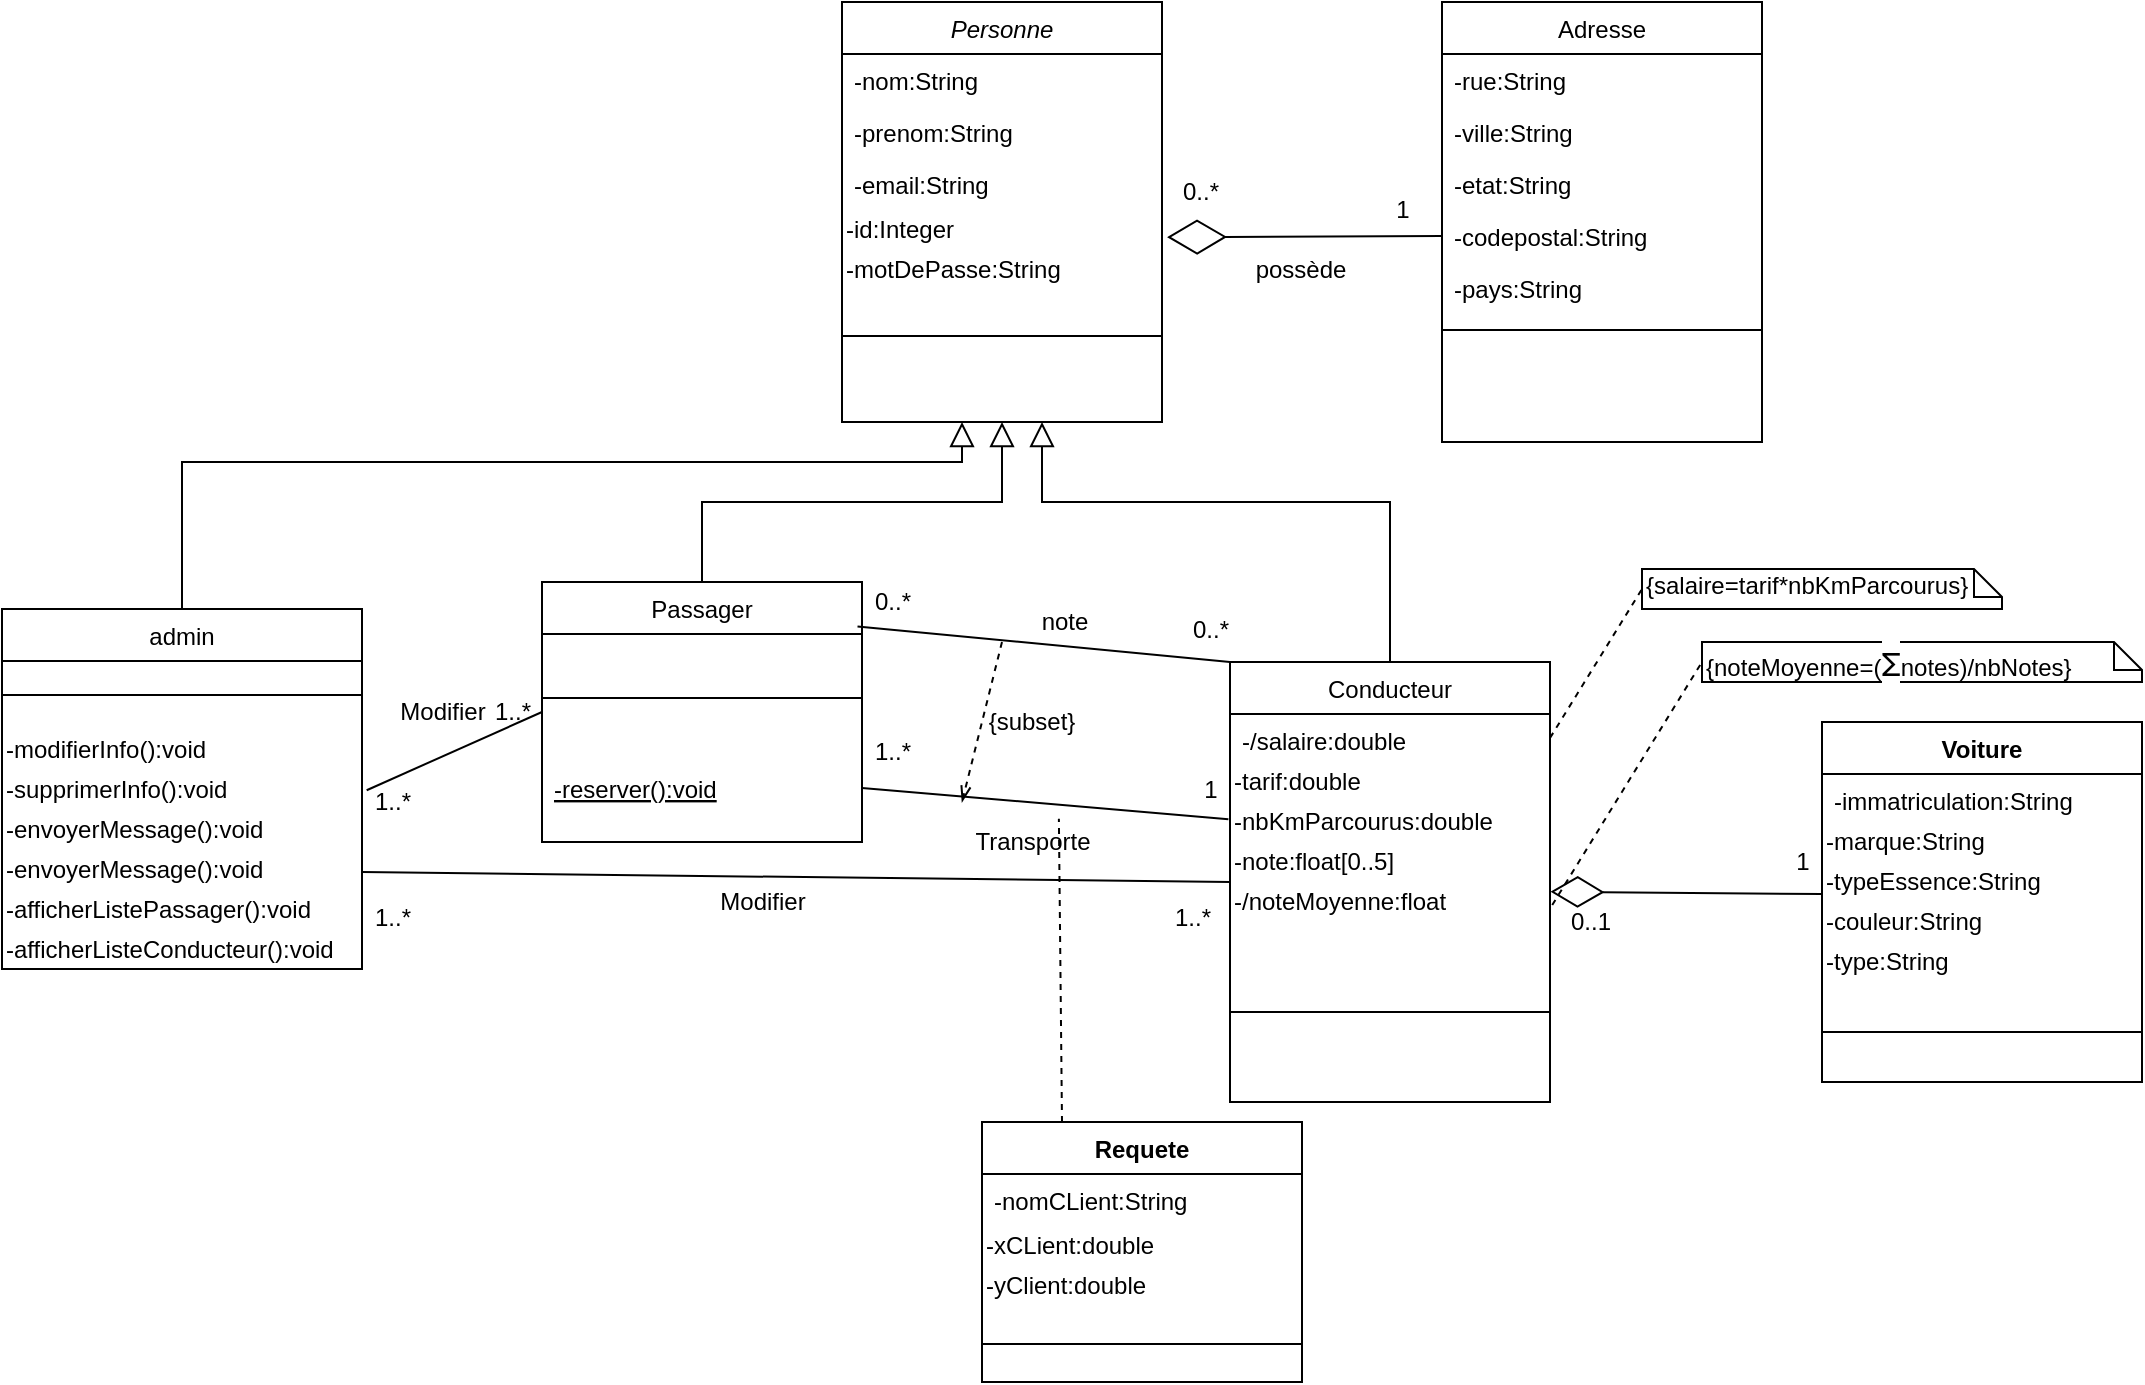 <mxfile version="13.0.8" type="device"><diagram id="C5RBs43oDa-KdzZeNtuy" name="Page-1"><mxGraphModel dx="2500" dy="901" grid="1" gridSize="10" guides="1" tooltips="1" connect="1" arrows="1" fold="1" page="1" pageScale="1" pageWidth="827" pageHeight="1169" math="0" shadow="0"><root><mxCell id="WIyWlLk6GJQsqaUBKTNV-0"/><mxCell id="WIyWlLk6GJQsqaUBKTNV-1" parent="WIyWlLk6GJQsqaUBKTNV-0"/><mxCell id="zkfFHV4jXpPFQw0GAbJ--12" value="" style="endArrow=block;endSize=10;endFill=0;shadow=0;strokeWidth=1;rounded=0;edgeStyle=elbowEdgeStyle;elbow=vertical;" parent="WIyWlLk6GJQsqaUBKTNV-1" source="zkfFHV4jXpPFQw0GAbJ--6" target="zkfFHV4jXpPFQw0GAbJ--0" edge="1"><mxGeometry width="160" relative="1" as="geometry"><mxPoint x="200" y="203" as="sourcePoint"/><mxPoint x="200" y="203" as="targetPoint"/></mxGeometry></mxCell><mxCell id="zkfFHV4jXpPFQw0GAbJ--16" value="" style="endArrow=block;endSize=10;endFill=0;shadow=0;strokeWidth=1;rounded=0;edgeStyle=elbowEdgeStyle;elbow=vertical;" parent="WIyWlLk6GJQsqaUBKTNV-1" source="zkfFHV4jXpPFQw0GAbJ--13" edge="1"><mxGeometry width="160" relative="1" as="geometry"><mxPoint x="210" y="373" as="sourcePoint"/><mxPoint x="320" y="310" as="targetPoint"/><Array as="points"><mxPoint x="400" y="350"/><mxPoint x="310" y="320"/></Array></mxGeometry></mxCell><mxCell id="I5X1KLFf76Z2JrVP5md8-10" value="" style="endArrow=block;endSize=10;endFill=0;shadow=0;strokeWidth=1;rounded=0;edgeStyle=elbowEdgeStyle;elbow=vertical;exitX=0.5;exitY=0;exitDx=0;exitDy=0;" parent="WIyWlLk6GJQsqaUBKTNV-1" source="I5X1KLFf76Z2JrVP5md8-2" edge="1"><mxGeometry width="160" relative="1" as="geometry"><mxPoint x="10" y="360" as="sourcePoint"/><mxPoint x="280" y="310" as="targetPoint"/><Array as="points"><mxPoint x="270" y="330"/><mxPoint x="90" y="320"/></Array></mxGeometry></mxCell><mxCell id="I5X1KLFf76Z2JrVP5md8-44" value="" style="endArrow=none;html=1;exitX=1.013;exitY=0.531;exitDx=0;exitDy=0;entryX=0;entryY=0.5;entryDx=0;entryDy=0;exitPerimeter=0;" parent="WIyWlLk6GJQsqaUBKTNV-1" source="I5X1KLFf76Z2JrVP5md8-40" target="zkfFHV4jXpPFQw0GAbJ--6" edge="1"><mxGeometry width="50" height="50" relative="1" as="geometry"><mxPoint x="100" y="400" as="sourcePoint"/><mxPoint x="150" y="350" as="targetPoint"/></mxGeometry></mxCell><mxCell id="I5X1KLFf76Z2JrVP5md8-45" value="Modifier" style="text;html=1;align=center;verticalAlign=middle;resizable=0;points=[];autosize=1;" parent="WIyWlLk6GJQsqaUBKTNV-1" vertex="1"><mxGeometry x="-10" y="445" width="60" height="20" as="geometry"/></mxCell><mxCell id="I5X1KLFf76Z2JrVP5md8-48" value="Modifier" style="text;html=1;align=center;verticalAlign=middle;resizable=0;points=[];autosize=1;" parent="WIyWlLk6GJQsqaUBKTNV-1" vertex="1"><mxGeometry x="150" y="540" width="60" height="20" as="geometry"/></mxCell><mxCell id="4Nv3l6NFt-EQEs4fvq0S-0" value="" style="endArrow=none;dashed=1;html=1;exitX=0.25;exitY=0;exitDx=0;exitDy=0;entryX=0.692;entryY=-0.082;entryDx=0;entryDy=0;entryPerimeter=0;" parent="WIyWlLk6GJQsqaUBKTNV-1" source="I5X1KLFf76Z2JrVP5md8-51" target="4Nv3l6NFt-EQEs4fvq0S-16" edge="1"><mxGeometry width="50" height="50" relative="1" as="geometry"><mxPoint x="530" y="460" as="sourcePoint"/><mxPoint x="340" y="470" as="targetPoint"/></mxGeometry></mxCell><mxCell id="4Nv3l6NFt-EQEs4fvq0S-1" value="1..*" style="text;html=1;align=center;verticalAlign=middle;resizable=0;points=[];autosize=1;" parent="WIyWlLk6GJQsqaUBKTNV-1" vertex="1"><mxGeometry x="40" y="445" width="30" height="20" as="geometry"/></mxCell><mxCell id="4Nv3l6NFt-EQEs4fvq0S-4" value="" style="endArrow=none;html=1;exitX=-0.005;exitY=0.429;exitDx=0;exitDy=0;exitPerimeter=0;entryX=1;entryY=0.5;entryDx=0;entryDy=0;" parent="WIyWlLk6GJQsqaUBKTNV-1" source="4Nv3l6NFt-EQEs4fvq0S-31" target="zkfFHV4jXpPFQw0GAbJ--10" edge="1"><mxGeometry width="50" height="50" relative="1" as="geometry"><mxPoint x="370" y="475" as="sourcePoint"/><mxPoint x="230" y="440" as="targetPoint"/></mxGeometry></mxCell><mxCell id="4Nv3l6NFt-EQEs4fvq0S-6" value="1..*" style="text;html=1;align=center;verticalAlign=middle;resizable=0;points=[];autosize=1;" parent="WIyWlLk6GJQsqaUBKTNV-1" vertex="1"><mxGeometry x="230" y="465" width="30" height="20" as="geometry"/></mxCell><mxCell id="I5X1KLFf76Z2JrVP5md8-2" value="admin" style="swimlane;fontStyle=0;align=center;verticalAlign=top;childLayout=stackLayout;horizontal=1;startSize=26;horizontalStack=0;resizeParent=1;resizeLast=0;collapsible=1;marginBottom=0;rounded=0;shadow=0;strokeWidth=1;" parent="WIyWlLk6GJQsqaUBKTNV-1" vertex="1"><mxGeometry x="-200" y="403.5" width="180" height="180" as="geometry"><mxRectangle x="130" y="380" width="160" height="26" as="alternateBounds"/></mxGeometry></mxCell><mxCell id="I5X1KLFf76Z2JrVP5md8-4" value="" style="line;html=1;strokeWidth=1;align=left;verticalAlign=middle;spacingTop=-1;spacingLeft=3;spacingRight=3;rotatable=0;labelPosition=right;points=[];portConstraint=eastwest;" parent="I5X1KLFf76Z2JrVP5md8-2" vertex="1"><mxGeometry y="26" width="180" height="34" as="geometry"/></mxCell><mxCell id="I5X1KLFf76Z2JrVP5md8-41" value="-modifierInfo():void" style="text;html=1;align=left;verticalAlign=middle;resizable=0;points=[];autosize=1;" parent="I5X1KLFf76Z2JrVP5md8-2" vertex="1"><mxGeometry y="60" width="180" height="20" as="geometry"/></mxCell><mxCell id="I5X1KLFf76Z2JrVP5md8-40" value="-supprimerInfo():void" style="text;html=1;align=left;verticalAlign=middle;resizable=0;points=[];autosize=1;" parent="I5X1KLFf76Z2JrVP5md8-2" vertex="1"><mxGeometry y="80" width="180" height="20" as="geometry"/></mxCell><mxCell id="I5X1KLFf76Z2JrVP5md8-46" value="-envoyerMessage():void" style="text;html=1;align=left;verticalAlign=middle;resizable=0;points=[];autosize=1;" parent="I5X1KLFf76Z2JrVP5md8-2" vertex="1"><mxGeometry y="100" width="180" height="20" as="geometry"/></mxCell><mxCell id="4Nv3l6NFt-EQEs4fvq0S-13" value="-envoyerMessage():void" style="text;html=1;align=left;verticalAlign=middle;resizable=0;points=[];autosize=1;" parent="I5X1KLFf76Z2JrVP5md8-2" vertex="1"><mxGeometry y="120" width="180" height="20" as="geometry"/></mxCell><mxCell id="I5X1KLFf76Z2JrVP5md8-49" value="-afficherListePassager():void" style="text;html=1;align=left;verticalAlign=middle;resizable=0;points=[];autosize=1;" parent="I5X1KLFf76Z2JrVP5md8-2" vertex="1"><mxGeometry y="140" width="180" height="20" as="geometry"/></mxCell><mxCell id="I5X1KLFf76Z2JrVP5md8-50" value="-afficherListeConducteur():void" style="text;html=1;align=left;verticalAlign=middle;resizable=0;points=[];autosize=1;" parent="I5X1KLFf76Z2JrVP5md8-2" vertex="1"><mxGeometry y="160" width="180" height="20" as="geometry"/></mxCell><mxCell id="zkfFHV4jXpPFQw0GAbJ--6" value="Passager" style="swimlane;fontStyle=0;align=center;verticalAlign=top;childLayout=stackLayout;horizontal=1;startSize=26;horizontalStack=0;resizeParent=1;resizeLast=0;collapsible=1;marginBottom=0;rounded=0;shadow=0;strokeWidth=1;" parent="WIyWlLk6GJQsqaUBKTNV-1" vertex="1"><mxGeometry x="70" y="390" width="160" height="130" as="geometry"><mxRectangle x="130" y="380" width="160" height="26" as="alternateBounds"/></mxGeometry></mxCell><mxCell id="zkfFHV4jXpPFQw0GAbJ--9" value="" style="line;html=1;strokeWidth=1;align=left;verticalAlign=middle;spacingTop=-1;spacingLeft=3;spacingRight=3;rotatable=0;labelPosition=right;points=[];portConstraint=eastwest;" parent="zkfFHV4jXpPFQw0GAbJ--6" vertex="1"><mxGeometry y="26" width="160" height="64" as="geometry"/></mxCell><mxCell id="zkfFHV4jXpPFQw0GAbJ--10" value="-reserver():void" style="text;align=left;verticalAlign=top;spacingLeft=4;spacingRight=4;overflow=hidden;rotatable=0;points=[[0,0.5],[1,0.5]];portConstraint=eastwest;fontStyle=4" parent="zkfFHV4jXpPFQw0GAbJ--6" vertex="1"><mxGeometry y="90" width="160" height="26" as="geometry"/></mxCell><mxCell id="4Nv3l6NFt-EQEs4fvq0S-2" value="1..*" style="text;html=1;align=center;verticalAlign=middle;resizable=0;points=[];autosize=1;" parent="WIyWlLk6GJQsqaUBKTNV-1" vertex="1"><mxGeometry x="-20" y="490" width="30" height="20" as="geometry"/></mxCell><mxCell id="4Nv3l6NFt-EQEs4fvq0S-16" value="Transporte" style="text;html=1;align=center;verticalAlign=middle;resizable=0;points=[];autosize=1;rotation=0;" parent="WIyWlLk6GJQsqaUBKTNV-1" vertex="1"><mxGeometry x="280" y="510" width="70" height="20" as="geometry"/></mxCell><mxCell id="4Nv3l6NFt-EQEs4fvq0S-18" value="" style="endArrow=none;html=1;entryX=0;entryY=0.5;entryDx=0;entryDy=0;" parent="WIyWlLk6GJQsqaUBKTNV-1" target="zkfFHV4jXpPFQw0GAbJ--13" edge="1"><mxGeometry width="50" height="50" relative="1" as="geometry"><mxPoint x="-20" y="535" as="sourcePoint"/><mxPoint x="380" y="550" as="targetPoint"/></mxGeometry></mxCell><mxCell id="4Nv3l6NFt-EQEs4fvq0S-19" value="1..*" style="text;html=1;align=center;verticalAlign=middle;resizable=0;points=[];autosize=1;" parent="WIyWlLk6GJQsqaUBKTNV-1" vertex="1"><mxGeometry x="-20" y="548" width="30" height="20" as="geometry"/></mxCell><mxCell id="4Nv3l6NFt-EQEs4fvq0S-21" value="1" style="text;html=1;align=center;verticalAlign=middle;resizable=0;points=[];autosize=1;" parent="WIyWlLk6GJQsqaUBKTNV-1" vertex="1"><mxGeometry x="394" y="483.5" width="20" height="20" as="geometry"/></mxCell><mxCell id="4Nv3l6NFt-EQEs4fvq0S-25" value="1..*" style="text;html=1;align=center;verticalAlign=middle;resizable=0;points=[];autosize=1;" parent="WIyWlLk6GJQsqaUBKTNV-1" vertex="1"><mxGeometry x="380" y="548" width="30" height="20" as="geometry"/></mxCell><mxCell id="4Nv3l6NFt-EQEs4fvq0S-27" value="{salaire=tarif*nbKmParcourus}" style="shape=note;whiteSpace=wrap;html=1;size=14;verticalAlign=top;align=left;spacingTop=-6;" parent="WIyWlLk6GJQsqaUBKTNV-1" vertex="1"><mxGeometry x="620" y="383.5" width="180" height="20" as="geometry"/></mxCell><mxCell id="4Nv3l6NFt-EQEs4fvq0S-37" value="{noteMoyenne=(&lt;span style=&quot;font-family: &amp;#34;whitney&amp;#34; , &amp;#34;helvetica neue&amp;#34; , &amp;#34;helvetica&amp;#34; , &amp;#34;arial&amp;#34; , sans-serif ; font-size: 16px ; background-color: rgb(255 , 255 , 255)&quot;&gt;Σ&lt;/span&gt;notes)/nbNotes}" style="shape=note;whiteSpace=wrap;html=1;size=14;verticalAlign=top;align=left;spacingTop=-6;" parent="WIyWlLk6GJQsqaUBKTNV-1" vertex="1"><mxGeometry x="650" y="420" width="220" height="20" as="geometry"/></mxCell><mxCell id="I5X1KLFf76Z2JrVP5md8-21" value="Voiture" style="swimlane;fontStyle=1;align=center;verticalAlign=top;childLayout=stackLayout;horizontal=1;startSize=26;horizontalStack=0;resizeParent=1;resizeParentMax=0;resizeLast=0;collapsible=1;marginBottom=0;" parent="WIyWlLk6GJQsqaUBKTNV-1" vertex="1"><mxGeometry x="710" y="460" width="160" height="180" as="geometry"/></mxCell><mxCell id="I5X1KLFf76Z2JrVP5md8-22" value="-immatriculation:String" style="text;strokeColor=none;fillColor=none;align=left;verticalAlign=top;spacingLeft=4;spacingRight=4;overflow=hidden;rotatable=0;points=[[0,0.5],[1,0.5]];portConstraint=eastwest;" parent="I5X1KLFf76Z2JrVP5md8-21" vertex="1"><mxGeometry y="26" width="160" height="24" as="geometry"/></mxCell><mxCell id="I5X1KLFf76Z2JrVP5md8-26" value="-marque:String" style="text;html=1;align=left;verticalAlign=middle;resizable=0;points=[];autosize=1;" parent="I5X1KLFf76Z2JrVP5md8-21" vertex="1"><mxGeometry y="50" width="160" height="20" as="geometry"/></mxCell><mxCell id="I5X1KLFf76Z2JrVP5md8-27" value="-typeEssence:String" style="text;html=1;align=left;verticalAlign=middle;resizable=0;points=[];autosize=1;" parent="I5X1KLFf76Z2JrVP5md8-21" vertex="1"><mxGeometry y="70" width="160" height="20" as="geometry"/></mxCell><mxCell id="I5X1KLFf76Z2JrVP5md8-28" value="-couleur:String" style="text;html=1;align=left;verticalAlign=middle;resizable=0;points=[];autosize=1;" parent="I5X1KLFf76Z2JrVP5md8-21" vertex="1"><mxGeometry y="90" width="160" height="20" as="geometry"/></mxCell><mxCell id="I5X1KLFf76Z2JrVP5md8-29" value="-type:String" style="text;html=1;align=left;verticalAlign=middle;resizable=0;points=[];autosize=1;" parent="I5X1KLFf76Z2JrVP5md8-21" vertex="1"><mxGeometry y="110" width="160" height="20" as="geometry"/></mxCell><mxCell id="I5X1KLFf76Z2JrVP5md8-23" value="" style="line;strokeWidth=1;fillColor=none;align=left;verticalAlign=middle;spacingTop=-1;spacingLeft=3;spacingRight=3;rotatable=0;labelPosition=right;points=[];portConstraint=eastwest;" parent="I5X1KLFf76Z2JrVP5md8-21" vertex="1"><mxGeometry y="130" width="160" height="50" as="geometry"/></mxCell><mxCell id="4Nv3l6NFt-EQEs4fvq0S-38" value="" style="endArrow=none;html=1;entryX=0.986;entryY=0.171;entryDx=0;entryDy=0;exitX=0;exitY=0;exitDx=0;exitDy=0;entryPerimeter=0;" parent="WIyWlLk6GJQsqaUBKTNV-1" source="zkfFHV4jXpPFQw0GAbJ--13" target="zkfFHV4jXpPFQw0GAbJ--6" edge="1"><mxGeometry width="50" height="50" relative="1" as="geometry"><mxPoint x="413" y="470" as="sourcePoint"/><mxPoint x="230" y="440" as="targetPoint"/></mxGeometry></mxCell><mxCell id="4Nv3l6NFt-EQEs4fvq0S-40" value="note" style="text;html=1;align=center;verticalAlign=middle;resizable=0;points=[];autosize=1;" parent="WIyWlLk6GJQsqaUBKTNV-1" vertex="1"><mxGeometry x="311" y="400" width="40" height="20" as="geometry"/></mxCell><mxCell id="4Nv3l6NFt-EQEs4fvq0S-43" value="0..*" style="text;html=1;align=center;verticalAlign=middle;resizable=0;points=[];autosize=1;" parent="WIyWlLk6GJQsqaUBKTNV-1" vertex="1"><mxGeometry x="230" y="390" width="30" height="20" as="geometry"/></mxCell><mxCell id="4Nv3l6NFt-EQEs4fvq0S-44" value="0..*" style="text;html=1;align=center;verticalAlign=middle;resizable=0;points=[];autosize=1;" parent="WIyWlLk6GJQsqaUBKTNV-1" vertex="1"><mxGeometry x="389" y="403.5" width="30" height="20" as="geometry"/></mxCell><mxCell id="4Nv3l6NFt-EQEs4fvq0S-45" value="" style="endArrow=openThin;html=1;dashed=1;endFill=0;" parent="WIyWlLk6GJQsqaUBKTNV-1" edge="1"><mxGeometry width="50" height="50" relative="1" as="geometry"><mxPoint x="300" y="420" as="sourcePoint"/><mxPoint x="280" y="500" as="targetPoint"/></mxGeometry></mxCell><mxCell id="4Nv3l6NFt-EQEs4fvq0S-46" value="{subset}" style="text;html=1;strokeColor=none;fillColor=none;align=center;verticalAlign=middle;whiteSpace=wrap;rounded=0;" parent="WIyWlLk6GJQsqaUBKTNV-1" vertex="1"><mxGeometry x="295" y="445" width="40" height="30" as="geometry"/></mxCell><mxCell id="zkfFHV4jXpPFQw0GAbJ--13" value="Conducteur" style="swimlane;fontStyle=0;align=center;verticalAlign=top;childLayout=stackLayout;horizontal=1;startSize=26;horizontalStack=0;resizeParent=1;resizeLast=0;collapsible=1;marginBottom=0;rounded=0;shadow=0;strokeWidth=1;" parent="WIyWlLk6GJQsqaUBKTNV-1" vertex="1"><mxGeometry x="414" y="430" width="160" height="220" as="geometry"><mxRectangle x="340" y="380" width="170" height="26" as="alternateBounds"/></mxGeometry></mxCell><mxCell id="zkfFHV4jXpPFQw0GAbJ--14" value="-/salaire:double" style="text;align=left;verticalAlign=top;spacingLeft=4;spacingRight=4;overflow=hidden;rotatable=0;points=[[0,0.5],[1,0.5]];portConstraint=eastwest;" parent="zkfFHV4jXpPFQw0GAbJ--13" vertex="1"><mxGeometry y="26" width="160" height="24" as="geometry"/></mxCell><mxCell id="I5X1KLFf76Z2JrVP5md8-57" value="-tarif:double" style="text;html=1;align=left;verticalAlign=middle;resizable=0;points=[];autosize=1;" parent="zkfFHV4jXpPFQw0GAbJ--13" vertex="1"><mxGeometry y="50" width="160" height="20" as="geometry"/></mxCell><mxCell id="4Nv3l6NFt-EQEs4fvq0S-31" value="-nbKmParcourus:double" style="text;html=1;align=left;verticalAlign=middle;resizable=0;points=[];autosize=1;" parent="zkfFHV4jXpPFQw0GAbJ--13" vertex="1"><mxGeometry y="70" width="160" height="20" as="geometry"/></mxCell><mxCell id="4Nv3l6NFt-EQEs4fvq0S-32" value="-note:float[0..5]" style="text;html=1;align=left;verticalAlign=middle;resizable=0;points=[];autosize=1;" parent="zkfFHV4jXpPFQw0GAbJ--13" vertex="1"><mxGeometry y="90" width="160" height="20" as="geometry"/></mxCell><mxCell id="4Nv3l6NFt-EQEs4fvq0S-48" value="-/noteMoyenne:float" style="text;html=1;align=left;verticalAlign=middle;resizable=0;points=[];autosize=1;" parent="zkfFHV4jXpPFQw0GAbJ--13" vertex="1"><mxGeometry y="110" width="160" height="20" as="geometry"/></mxCell><mxCell id="zkfFHV4jXpPFQw0GAbJ--15" value="" style="line;html=1;strokeWidth=1;align=left;verticalAlign=middle;spacingTop=-1;spacingLeft=3;spacingRight=3;rotatable=0;labelPosition=right;points=[];portConstraint=eastwest;" parent="zkfFHV4jXpPFQw0GAbJ--13" vertex="1"><mxGeometry y="130" width="160" height="90" as="geometry"/></mxCell><mxCell id="zkfFHV4jXpPFQw0GAbJ--0" value="Personne" style="swimlane;fontStyle=2;align=center;verticalAlign=top;childLayout=stackLayout;horizontal=1;startSize=26;horizontalStack=0;resizeParent=1;resizeLast=0;collapsible=1;marginBottom=0;rounded=0;shadow=0;strokeWidth=1;" parent="WIyWlLk6GJQsqaUBKTNV-1" vertex="1"><mxGeometry x="220" y="100" width="160" height="210" as="geometry"><mxRectangle x="230" y="140" width="160" height="26" as="alternateBounds"/></mxGeometry></mxCell><mxCell id="zkfFHV4jXpPFQw0GAbJ--1" value="-nom:String" style="text;align=left;verticalAlign=top;spacingLeft=4;spacingRight=4;overflow=hidden;rotatable=0;points=[[0,0.5],[1,0.5]];portConstraint=eastwest;" parent="zkfFHV4jXpPFQw0GAbJ--0" vertex="1"><mxGeometry y="26" width="160" height="26" as="geometry"/></mxCell><mxCell id="zkfFHV4jXpPFQw0GAbJ--2" value="-prenom:String" style="text;align=left;verticalAlign=top;spacingLeft=4;spacingRight=4;overflow=hidden;rotatable=0;points=[[0,0.5],[1,0.5]];portConstraint=eastwest;rounded=0;shadow=0;html=0;" parent="zkfFHV4jXpPFQw0GAbJ--0" vertex="1"><mxGeometry y="52" width="160" height="26" as="geometry"/></mxCell><mxCell id="zkfFHV4jXpPFQw0GAbJ--3" value="-email:String" style="text;align=left;verticalAlign=top;spacingLeft=4;spacingRight=4;overflow=hidden;rotatable=0;points=[[0,0.5],[1,0.5]];portConstraint=eastwest;rounded=0;shadow=0;html=0;" parent="zkfFHV4jXpPFQw0GAbJ--0" vertex="1"><mxGeometry y="78" width="160" height="26" as="geometry"/></mxCell><mxCell id="I5X1KLFf76Z2JrVP5md8-18" value="-id:Integer" style="text;html=1;align=left;verticalAlign=middle;resizable=0;points=[];autosize=1;" parent="zkfFHV4jXpPFQw0GAbJ--0" vertex="1"><mxGeometry y="104" width="160" height="20" as="geometry"/></mxCell><mxCell id="CEJRYGtEgzKz0hP11hIR-0" value="-motDePasse:String" style="text;html=1;align=left;verticalAlign=middle;resizable=0;points=[];autosize=1;" vertex="1" parent="zkfFHV4jXpPFQw0GAbJ--0"><mxGeometry y="124" width="160" height="20" as="geometry"/></mxCell><mxCell id="zkfFHV4jXpPFQw0GAbJ--4" value="" style="line;html=1;strokeWidth=1;align=left;verticalAlign=middle;spacingTop=-1;spacingLeft=3;spacingRight=3;rotatable=0;labelPosition=right;points=[];portConstraint=eastwest;" parent="zkfFHV4jXpPFQw0GAbJ--0" vertex="1"><mxGeometry y="144" width="160" height="46" as="geometry"/></mxCell><mxCell id="4Nv3l6NFt-EQEs4fvq0S-49" value="" style="endArrow=none;dashed=1;html=1;entryX=0;entryY=0.5;entryDx=0;entryDy=0;entryPerimeter=0;exitX=1;exitY=0.5;exitDx=0;exitDy=0;" parent="WIyWlLk6GJQsqaUBKTNV-1" source="zkfFHV4jXpPFQw0GAbJ--14" target="4Nv3l6NFt-EQEs4fvq0S-27" edge="1"><mxGeometry width="50" height="50" relative="1" as="geometry"><mxPoint x="330" y="600" as="sourcePoint"/><mxPoint x="380" y="550" as="targetPoint"/></mxGeometry></mxCell><mxCell id="4Nv3l6NFt-EQEs4fvq0S-50" value="" style="endArrow=none;dashed=1;html=1;entryX=0;entryY=0.5;entryDx=0;entryDy=0;entryPerimeter=0;exitX=1.007;exitY=0.576;exitDx=0;exitDy=0;exitPerimeter=0;" parent="WIyWlLk6GJQsqaUBKTNV-1" source="4Nv3l6NFt-EQEs4fvq0S-48" target="4Nv3l6NFt-EQEs4fvq0S-37" edge="1"><mxGeometry width="50" height="50" relative="1" as="geometry"><mxPoint x="330" y="600" as="sourcePoint"/><mxPoint x="380" y="550" as="targetPoint"/></mxGeometry></mxCell><mxCell id="I5X1KLFf76Z2JrVP5md8-51" value="Requete" style="swimlane;fontStyle=1;align=center;verticalAlign=top;childLayout=stackLayout;horizontal=1;startSize=26;horizontalStack=0;resizeParent=1;resizeParentMax=0;resizeLast=0;collapsible=1;marginBottom=0;" parent="WIyWlLk6GJQsqaUBKTNV-1" vertex="1"><mxGeometry x="290" y="660" width="160" height="130" as="geometry"/></mxCell><mxCell id="I5X1KLFf76Z2JrVP5md8-52" value="-nomCLient:String" style="text;strokeColor=none;fillColor=none;align=left;verticalAlign=top;spacingLeft=4;spacingRight=4;overflow=hidden;rotatable=0;points=[[0,0.5],[1,0.5]];portConstraint=eastwest;" parent="I5X1KLFf76Z2JrVP5md8-51" vertex="1"><mxGeometry y="26" width="160" height="26" as="geometry"/></mxCell><mxCell id="I5X1KLFf76Z2JrVP5md8-55" value="-xCLient:double" style="text;html=1;align=left;verticalAlign=middle;resizable=0;points=[];autosize=1;" parent="I5X1KLFf76Z2JrVP5md8-51" vertex="1"><mxGeometry y="52" width="160" height="20" as="geometry"/></mxCell><mxCell id="I5X1KLFf76Z2JrVP5md8-56" value="&lt;span&gt;-yClient:double&lt;/span&gt;" style="text;html=1;align=left;verticalAlign=middle;resizable=0;points=[];autosize=1;" parent="I5X1KLFf76Z2JrVP5md8-51" vertex="1"><mxGeometry y="72" width="160" height="20" as="geometry"/></mxCell><mxCell id="I5X1KLFf76Z2JrVP5md8-53" value="" style="line;strokeWidth=1;fillColor=none;align=left;verticalAlign=middle;spacingTop=-1;spacingLeft=3;spacingRight=3;rotatable=0;labelPosition=right;points=[];portConstraint=eastwest;" parent="I5X1KLFf76Z2JrVP5md8-51" vertex="1"><mxGeometry y="92" width="160" height="38" as="geometry"/></mxCell><mxCell id="zkfFHV4jXpPFQw0GAbJ--17" value="Adresse" style="swimlane;fontStyle=0;align=center;verticalAlign=top;childLayout=stackLayout;horizontal=1;startSize=26;horizontalStack=0;resizeParent=1;resizeLast=0;collapsible=1;marginBottom=0;rounded=0;shadow=0;strokeWidth=1;" parent="WIyWlLk6GJQsqaUBKTNV-1" vertex="1"><mxGeometry x="520" y="100" width="160" height="220" as="geometry"><mxRectangle x="508" y="120" width="160" height="26" as="alternateBounds"/></mxGeometry></mxCell><mxCell id="zkfFHV4jXpPFQw0GAbJ--18" value="-rue:String" style="text;align=left;verticalAlign=top;spacingLeft=4;spacingRight=4;overflow=hidden;rotatable=0;points=[[0,0.5],[1,0.5]];portConstraint=eastwest;" parent="zkfFHV4jXpPFQw0GAbJ--17" vertex="1"><mxGeometry y="26" width="160" height="26" as="geometry"/></mxCell><mxCell id="zkfFHV4jXpPFQw0GAbJ--19" value="-ville:String" style="text;align=left;verticalAlign=top;spacingLeft=4;spacingRight=4;overflow=hidden;rotatable=0;points=[[0,0.5],[1,0.5]];portConstraint=eastwest;rounded=0;shadow=0;html=0;" parent="zkfFHV4jXpPFQw0GAbJ--17" vertex="1"><mxGeometry y="52" width="160" height="26" as="geometry"/></mxCell><mxCell id="zkfFHV4jXpPFQw0GAbJ--20" value="-etat:String" style="text;align=left;verticalAlign=top;spacingLeft=4;spacingRight=4;overflow=hidden;rotatable=0;points=[[0,0.5],[1,0.5]];portConstraint=eastwest;rounded=0;shadow=0;html=0;" parent="zkfFHV4jXpPFQw0GAbJ--17" vertex="1"><mxGeometry y="78" width="160" height="26" as="geometry"/></mxCell><mxCell id="zkfFHV4jXpPFQw0GAbJ--21" value="-codepostal:String" style="text;align=left;verticalAlign=top;spacingLeft=4;spacingRight=4;overflow=hidden;rotatable=0;points=[[0,0.5],[1,0.5]];portConstraint=eastwest;rounded=0;shadow=0;html=0;" parent="zkfFHV4jXpPFQw0GAbJ--17" vertex="1"><mxGeometry y="104" width="160" height="26" as="geometry"/></mxCell><mxCell id="zkfFHV4jXpPFQw0GAbJ--22" value="-pays:String" style="text;align=left;verticalAlign=top;spacingLeft=4;spacingRight=4;overflow=hidden;rotatable=0;points=[[0,0.5],[1,0.5]];portConstraint=eastwest;rounded=0;shadow=0;html=0;" parent="zkfFHV4jXpPFQw0GAbJ--17" vertex="1"><mxGeometry y="130" width="160" height="26" as="geometry"/></mxCell><mxCell id="zkfFHV4jXpPFQw0GAbJ--23" value="" style="line;html=1;strokeWidth=1;align=left;verticalAlign=middle;spacingTop=-1;spacingLeft=3;spacingRight=3;rotatable=0;labelPosition=right;points=[];portConstraint=eastwest;" parent="zkfFHV4jXpPFQw0GAbJ--17" vertex="1"><mxGeometry y="156" width="160" height="16" as="geometry"/></mxCell><mxCell id="4Nv3l6NFt-EQEs4fvq0S-55" value="0..*" style="text;html=1;align=center;verticalAlign=middle;resizable=0;points=[];autosize=1;" parent="WIyWlLk6GJQsqaUBKTNV-1" vertex="1"><mxGeometry x="384" y="185" width="30" height="20" as="geometry"/></mxCell><mxCell id="4Nv3l6NFt-EQEs4fvq0S-56" value="1" style="text;html=1;align=center;verticalAlign=middle;resizable=0;points=[];autosize=1;" parent="WIyWlLk6GJQsqaUBKTNV-1" vertex="1"><mxGeometry x="490" y="194" width="20" height="20" as="geometry"/></mxCell><mxCell id="4Nv3l6NFt-EQEs4fvq0S-58" value="1" style="text;html=1;align=center;verticalAlign=middle;resizable=0;points=[];autosize=1;" parent="WIyWlLk6GJQsqaUBKTNV-1" vertex="1"><mxGeometry x="690" y="520" width="20" height="20" as="geometry"/></mxCell><mxCell id="4Nv3l6NFt-EQEs4fvq0S-60" value="0..1" style="text;html=1;align=center;verticalAlign=middle;resizable=0;points=[];autosize=1;" parent="WIyWlLk6GJQsqaUBKTNV-1" vertex="1"><mxGeometry x="574" y="550" width="40" height="20" as="geometry"/></mxCell><mxCell id="4Nv3l6NFt-EQEs4fvq0S-61" value="" style="endArrow=diamondThin;html=1;exitX=0;exitY=0.5;exitDx=0;exitDy=0;endFill=0;strokeWidth=1;entryX=1.016;entryY=0.679;entryDx=0;entryDy=0;entryPerimeter=0;endSize=27;startSize=3;" parent="WIyWlLk6GJQsqaUBKTNV-1" source="zkfFHV4jXpPFQw0GAbJ--21" target="I5X1KLFf76Z2JrVP5md8-18" edge="1"><mxGeometry width="50" height="50" relative="1" as="geometry"><mxPoint x="390" y="470" as="sourcePoint"/><mxPoint x="430" y="260" as="targetPoint"/></mxGeometry></mxCell><mxCell id="4Nv3l6NFt-EQEs4fvq0S-63" value="possède" style="text;html=1;align=center;verticalAlign=middle;resizable=0;points=[];autosize=1;" parent="WIyWlLk6GJQsqaUBKTNV-1" vertex="1"><mxGeometry x="419" y="224" width="60" height="20" as="geometry"/></mxCell><mxCell id="mIs7666i9Y_tg5XVNtPr-0" value="" style="endArrow=diamondThin;endFill=0;endSize=24;html=1;strokeColor=#000000;entryX=1.002;entryY=0.243;entryDx=0;entryDy=0;entryPerimeter=0;exitX=-0.002;exitY=0.8;exitDx=0;exitDy=0;exitPerimeter=0;" parent="WIyWlLk6GJQsqaUBKTNV-1" source="I5X1KLFf76Z2JrVP5md8-27" target="4Nv3l6NFt-EQEs4fvq0S-48" edge="1"><mxGeometry width="160" relative="1" as="geometry"><mxPoint x="510" y="600" as="sourcePoint"/><mxPoint x="670" y="600" as="targetPoint"/></mxGeometry></mxCell></root></mxGraphModel></diagram></mxfile>